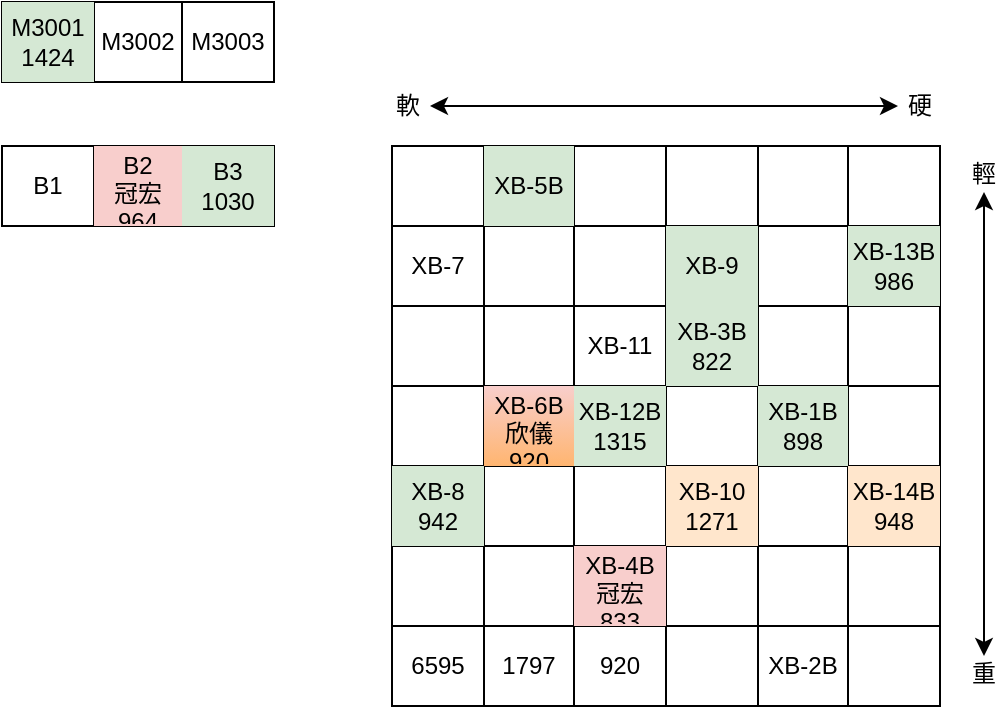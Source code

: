 <mxfile version="16.5.1" type="device"><diagram id="QDJW54Ev_Jfx2gKR4wA0" name="第1頁"><mxGraphModel dx="1422" dy="465" grid="0" gridSize="10" guides="1" tooltips="1" connect="1" arrows="1" fold="1" page="0" pageScale="1" pageWidth="827" pageHeight="1169" math="0" shadow="0"><root><mxCell id="0"/><mxCell id="1" parent="0"/><mxCell id="CmCK0sGTXk7WcvlDMqC_-1" value="" style="shape=table;startSize=0;container=1;collapsible=0;childLayout=tableLayout;" parent="1" vertex="1"><mxGeometry x="338" y="683" width="274" height="280" as="geometry"/></mxCell><mxCell id="CmCK0sGTXk7WcvlDMqC_-2" value="" style="shape=tableRow;horizontal=0;startSize=0;swimlaneHead=0;swimlaneBody=0;top=0;left=0;bottom=0;right=0;collapsible=0;dropTarget=0;fillColor=none;points=[[0,0.5],[1,0.5]];portConstraint=eastwest;" parent="CmCK0sGTXk7WcvlDMqC_-1" vertex="1"><mxGeometry width="274" height="40" as="geometry"/></mxCell><mxCell id="CmCK0sGTXk7WcvlDMqC_-3" value="" style="shape=partialRectangle;html=1;whiteSpace=wrap;connectable=0;overflow=hidden;fillColor=none;top=0;left=0;bottom=0;right=0;pointerEvents=1;" parent="CmCK0sGTXk7WcvlDMqC_-2" vertex="1"><mxGeometry width="46" height="40" as="geometry"><mxRectangle width="46" height="40" as="alternateBounds"/></mxGeometry></mxCell><mxCell id="CmCK0sGTXk7WcvlDMqC_-4" value="XB-5B" style="shape=partialRectangle;html=1;whiteSpace=wrap;connectable=0;overflow=hidden;fillColor=#d5e8d4;top=0;left=0;bottom=0;right=0;pointerEvents=1;strokeColor=#82b366;" parent="CmCK0sGTXk7WcvlDMqC_-2" vertex="1"><mxGeometry x="46" width="45" height="40" as="geometry"><mxRectangle width="45" height="40" as="alternateBounds"/></mxGeometry></mxCell><mxCell id="CmCK0sGTXk7WcvlDMqC_-5" value="" style="shape=partialRectangle;html=1;whiteSpace=wrap;connectable=0;overflow=hidden;fillColor=none;top=0;left=0;bottom=0;right=0;pointerEvents=1;" parent="CmCK0sGTXk7WcvlDMqC_-2" vertex="1"><mxGeometry x="91" width="46" height="40" as="geometry"><mxRectangle width="46" height="40" as="alternateBounds"/></mxGeometry></mxCell><mxCell id="CmCK0sGTXk7WcvlDMqC_-6" value="" style="shape=partialRectangle;html=1;whiteSpace=wrap;connectable=0;overflow=hidden;fillColor=none;top=0;left=0;bottom=0;right=0;pointerEvents=1;" parent="CmCK0sGTXk7WcvlDMqC_-2" vertex="1"><mxGeometry x="137" width="46" height="40" as="geometry"><mxRectangle width="46" height="40" as="alternateBounds"/></mxGeometry></mxCell><mxCell id="CmCK0sGTXk7WcvlDMqC_-7" value="" style="shape=partialRectangle;html=1;whiteSpace=wrap;connectable=0;overflow=hidden;fillColor=none;top=0;left=0;bottom=0;right=0;pointerEvents=1;" parent="CmCK0sGTXk7WcvlDMqC_-2" vertex="1"><mxGeometry x="183" width="45" height="40" as="geometry"><mxRectangle width="45" height="40" as="alternateBounds"/></mxGeometry></mxCell><mxCell id="CmCK0sGTXk7WcvlDMqC_-8" value="" style="shape=partialRectangle;html=1;whiteSpace=wrap;connectable=0;overflow=hidden;fillColor=none;top=0;left=0;bottom=0;right=0;pointerEvents=1;" parent="CmCK0sGTXk7WcvlDMqC_-2" vertex="1"><mxGeometry x="228" width="46" height="40" as="geometry"><mxRectangle width="46" height="40" as="alternateBounds"/></mxGeometry></mxCell><mxCell id="CmCK0sGTXk7WcvlDMqC_-9" value="" style="shape=tableRow;horizontal=0;startSize=0;swimlaneHead=0;swimlaneBody=0;top=0;left=0;bottom=0;right=0;collapsible=0;dropTarget=0;fillColor=none;points=[[0,0.5],[1,0.5]];portConstraint=eastwest;" parent="CmCK0sGTXk7WcvlDMqC_-1" vertex="1"><mxGeometry y="40" width="274" height="40" as="geometry"/></mxCell><mxCell id="CmCK0sGTXk7WcvlDMqC_-10" value="XB-7" style="shape=partialRectangle;html=1;whiteSpace=wrap;connectable=0;overflow=hidden;fillColor=none;top=0;left=0;bottom=0;right=0;pointerEvents=1;" parent="CmCK0sGTXk7WcvlDMqC_-9" vertex="1"><mxGeometry width="46" height="40" as="geometry"><mxRectangle width="46" height="40" as="alternateBounds"/></mxGeometry></mxCell><mxCell id="CmCK0sGTXk7WcvlDMqC_-11" value="" style="shape=partialRectangle;html=1;whiteSpace=wrap;connectable=0;overflow=hidden;fillColor=none;top=0;left=0;bottom=0;right=0;pointerEvents=1;" parent="CmCK0sGTXk7WcvlDMqC_-9" vertex="1"><mxGeometry x="46" width="45" height="40" as="geometry"><mxRectangle width="45" height="40" as="alternateBounds"/></mxGeometry></mxCell><mxCell id="CmCK0sGTXk7WcvlDMqC_-12" value="" style="shape=partialRectangle;html=1;whiteSpace=wrap;connectable=0;overflow=hidden;fillColor=none;top=0;left=0;bottom=0;right=0;pointerEvents=1;" parent="CmCK0sGTXk7WcvlDMqC_-9" vertex="1"><mxGeometry x="91" width="46" height="40" as="geometry"><mxRectangle width="46" height="40" as="alternateBounds"/></mxGeometry></mxCell><mxCell id="CmCK0sGTXk7WcvlDMqC_-13" value="XB-9" style="shape=partialRectangle;html=1;whiteSpace=wrap;connectable=0;overflow=hidden;fillColor=#d5e8d4;top=0;left=0;bottom=0;right=0;pointerEvents=1;strokeColor=#82b366;" parent="CmCK0sGTXk7WcvlDMqC_-9" vertex="1"><mxGeometry x="137" width="46" height="40" as="geometry"><mxRectangle width="46" height="40" as="alternateBounds"/></mxGeometry></mxCell><mxCell id="CmCK0sGTXk7WcvlDMqC_-14" value="" style="shape=partialRectangle;html=1;whiteSpace=wrap;connectable=0;overflow=hidden;fillColor=none;top=0;left=0;bottom=0;right=0;pointerEvents=1;" parent="CmCK0sGTXk7WcvlDMqC_-9" vertex="1"><mxGeometry x="183" width="45" height="40" as="geometry"><mxRectangle width="45" height="40" as="alternateBounds"/></mxGeometry></mxCell><mxCell id="CmCK0sGTXk7WcvlDMqC_-15" value="XB-13B&lt;br&gt;986" style="shape=partialRectangle;html=1;whiteSpace=wrap;connectable=0;overflow=hidden;fillColor=#d5e8d4;top=0;left=0;bottom=0;right=0;pointerEvents=1;strokeColor=#82b366;" parent="CmCK0sGTXk7WcvlDMqC_-9" vertex="1"><mxGeometry x="228" width="46" height="40" as="geometry"><mxRectangle width="46" height="40" as="alternateBounds"/></mxGeometry></mxCell><mxCell id="CmCK0sGTXk7WcvlDMqC_-16" value="" style="shape=tableRow;horizontal=0;startSize=0;swimlaneHead=0;swimlaneBody=0;top=0;left=0;bottom=0;right=0;collapsible=0;dropTarget=0;fillColor=none;points=[[0,0.5],[1,0.5]];portConstraint=eastwest;" parent="CmCK0sGTXk7WcvlDMqC_-1" vertex="1"><mxGeometry y="80" width="274" height="40" as="geometry"/></mxCell><mxCell id="CmCK0sGTXk7WcvlDMqC_-17" value="" style="shape=partialRectangle;html=1;whiteSpace=wrap;connectable=0;overflow=hidden;fillColor=none;top=0;left=0;bottom=0;right=0;pointerEvents=1;" parent="CmCK0sGTXk7WcvlDMqC_-16" vertex="1"><mxGeometry width="46" height="40" as="geometry"><mxRectangle width="46" height="40" as="alternateBounds"/></mxGeometry></mxCell><mxCell id="CmCK0sGTXk7WcvlDMqC_-18" value="" style="shape=partialRectangle;html=1;whiteSpace=wrap;connectable=0;overflow=hidden;fillColor=none;top=0;left=0;bottom=0;right=0;pointerEvents=1;" parent="CmCK0sGTXk7WcvlDMqC_-16" vertex="1"><mxGeometry x="46" width="45" height="40" as="geometry"><mxRectangle width="45" height="40" as="alternateBounds"/></mxGeometry></mxCell><mxCell id="CmCK0sGTXk7WcvlDMqC_-19" value="&lt;span&gt;XB-11&lt;/span&gt;" style="shape=partialRectangle;html=1;whiteSpace=wrap;connectable=0;overflow=hidden;fillColor=none;top=0;left=0;bottom=0;right=0;pointerEvents=1;" parent="CmCK0sGTXk7WcvlDMqC_-16" vertex="1"><mxGeometry x="91" width="46" height="40" as="geometry"><mxRectangle width="46" height="40" as="alternateBounds"/></mxGeometry></mxCell><mxCell id="CmCK0sGTXk7WcvlDMqC_-20" value="&lt;span&gt;XB-3B&lt;br&gt;822&lt;br&gt;&lt;/span&gt;" style="shape=partialRectangle;html=1;whiteSpace=wrap;connectable=0;overflow=hidden;fillColor=#d5e8d4;top=0;left=0;bottom=0;right=0;pointerEvents=1;strokeColor=#82b366;" parent="CmCK0sGTXk7WcvlDMqC_-16" vertex="1"><mxGeometry x="137" width="46" height="40" as="geometry"><mxRectangle width="46" height="40" as="alternateBounds"/></mxGeometry></mxCell><mxCell id="CmCK0sGTXk7WcvlDMqC_-21" value="" style="shape=partialRectangle;html=1;whiteSpace=wrap;connectable=0;overflow=hidden;fillColor=none;top=0;left=0;bottom=0;right=0;pointerEvents=1;" parent="CmCK0sGTXk7WcvlDMqC_-16" vertex="1"><mxGeometry x="183" width="45" height="40" as="geometry"><mxRectangle width="45" height="40" as="alternateBounds"/></mxGeometry></mxCell><mxCell id="CmCK0sGTXk7WcvlDMqC_-22" value="" style="shape=partialRectangle;html=1;whiteSpace=wrap;connectable=0;overflow=hidden;fillColor=none;top=0;left=0;bottom=0;right=0;pointerEvents=1;" parent="CmCK0sGTXk7WcvlDMqC_-16" vertex="1"><mxGeometry x="228" width="46" height="40" as="geometry"><mxRectangle width="46" height="40" as="alternateBounds"/></mxGeometry></mxCell><mxCell id="CmCK0sGTXk7WcvlDMqC_-23" value="" style="shape=tableRow;horizontal=0;startSize=0;swimlaneHead=0;swimlaneBody=0;top=0;left=0;bottom=0;right=0;collapsible=0;dropTarget=0;fillColor=none;points=[[0,0.5],[1,0.5]];portConstraint=eastwest;" parent="CmCK0sGTXk7WcvlDMqC_-1" vertex="1"><mxGeometry y="120" width="274" height="40" as="geometry"/></mxCell><mxCell id="CmCK0sGTXk7WcvlDMqC_-24" value="" style="shape=partialRectangle;html=1;whiteSpace=wrap;connectable=0;overflow=hidden;fillColor=none;top=0;left=0;bottom=0;right=0;pointerEvents=1;" parent="CmCK0sGTXk7WcvlDMqC_-23" vertex="1"><mxGeometry width="46" height="40" as="geometry"><mxRectangle width="46" height="40" as="alternateBounds"/></mxGeometry></mxCell><mxCell id="CmCK0sGTXk7WcvlDMqC_-25" value="&lt;span&gt;XB-6B&lt;br&gt;欣儀&lt;br&gt;920&lt;br&gt;&lt;/span&gt;" style="shape=partialRectangle;html=1;whiteSpace=wrap;connectable=0;overflow=hidden;fillColor=#f8cecc;top=0;left=0;bottom=0;right=0;pointerEvents=1;strokeColor=#b85450;gradientColor=#FFB570;" parent="CmCK0sGTXk7WcvlDMqC_-23" vertex="1"><mxGeometry x="46" width="45" height="40" as="geometry"><mxRectangle width="45" height="40" as="alternateBounds"/></mxGeometry></mxCell><mxCell id="CmCK0sGTXk7WcvlDMqC_-26" value="&lt;span&gt;XB-12B&lt;br&gt;1315&lt;br&gt;&lt;/span&gt;" style="shape=partialRectangle;html=1;whiteSpace=wrap;connectable=0;overflow=hidden;fillColor=#d5e8d4;top=0;left=0;bottom=0;right=0;pointerEvents=1;strokeColor=#82b366;" parent="CmCK0sGTXk7WcvlDMqC_-23" vertex="1"><mxGeometry x="91" width="46" height="40" as="geometry"><mxRectangle width="46" height="40" as="alternateBounds"/></mxGeometry></mxCell><mxCell id="CmCK0sGTXk7WcvlDMqC_-27" value="" style="shape=partialRectangle;html=1;whiteSpace=wrap;connectable=0;overflow=hidden;fillColor=none;top=0;left=0;bottom=0;right=0;pointerEvents=1;" parent="CmCK0sGTXk7WcvlDMqC_-23" vertex="1"><mxGeometry x="137" width="46" height="40" as="geometry"><mxRectangle width="46" height="40" as="alternateBounds"/></mxGeometry></mxCell><mxCell id="CmCK0sGTXk7WcvlDMqC_-28" value="&lt;span&gt;XB-1B&lt;br&gt;898&lt;br&gt;&lt;/span&gt;" style="shape=partialRectangle;html=1;whiteSpace=wrap;connectable=0;overflow=hidden;fillColor=#d5e8d4;top=0;left=0;bottom=0;right=0;pointerEvents=1;strokeColor=#82b366;" parent="CmCK0sGTXk7WcvlDMqC_-23" vertex="1"><mxGeometry x="183" width="45" height="40" as="geometry"><mxRectangle width="45" height="40" as="alternateBounds"/></mxGeometry></mxCell><mxCell id="CmCK0sGTXk7WcvlDMqC_-29" value="" style="shape=partialRectangle;html=1;whiteSpace=wrap;connectable=0;overflow=hidden;fillColor=none;top=0;left=0;bottom=0;right=0;pointerEvents=1;" parent="CmCK0sGTXk7WcvlDMqC_-23" vertex="1"><mxGeometry x="228" width="46" height="40" as="geometry"><mxRectangle width="46" height="40" as="alternateBounds"/></mxGeometry></mxCell><mxCell id="CmCK0sGTXk7WcvlDMqC_-30" value="" style="shape=tableRow;horizontal=0;startSize=0;swimlaneHead=0;swimlaneBody=0;top=0;left=0;bottom=0;right=0;collapsible=0;dropTarget=0;fillColor=none;points=[[0,0.5],[1,0.5]];portConstraint=eastwest;" parent="CmCK0sGTXk7WcvlDMqC_-1" vertex="1"><mxGeometry y="160" width="274" height="40" as="geometry"/></mxCell><mxCell id="CmCK0sGTXk7WcvlDMqC_-31" value="&lt;span&gt;XB-8&lt;br&gt;942&lt;br&gt;&lt;/span&gt;" style="shape=partialRectangle;html=1;whiteSpace=wrap;connectable=0;overflow=hidden;fillColor=#d5e8d4;top=0;left=0;bottom=0;right=0;pointerEvents=1;strokeColor=#82b366;" parent="CmCK0sGTXk7WcvlDMqC_-30" vertex="1"><mxGeometry width="46" height="40" as="geometry"><mxRectangle width="46" height="40" as="alternateBounds"/></mxGeometry></mxCell><mxCell id="CmCK0sGTXk7WcvlDMqC_-32" value="" style="shape=partialRectangle;html=1;whiteSpace=wrap;connectable=0;overflow=hidden;fillColor=none;top=0;left=0;bottom=0;right=0;pointerEvents=1;" parent="CmCK0sGTXk7WcvlDMqC_-30" vertex="1"><mxGeometry x="46" width="45" height="40" as="geometry"><mxRectangle width="45" height="40" as="alternateBounds"/></mxGeometry></mxCell><mxCell id="CmCK0sGTXk7WcvlDMqC_-33" value="" style="shape=partialRectangle;html=1;whiteSpace=wrap;connectable=0;overflow=hidden;fillColor=none;top=0;left=0;bottom=0;right=0;pointerEvents=1;" parent="CmCK0sGTXk7WcvlDMqC_-30" vertex="1"><mxGeometry x="91" width="46" height="40" as="geometry"><mxRectangle width="46" height="40" as="alternateBounds"/></mxGeometry></mxCell><mxCell id="CmCK0sGTXk7WcvlDMqC_-34" value="&lt;span&gt;XB-10&lt;br&gt;1271&lt;br&gt;&lt;/span&gt;" style="shape=partialRectangle;html=1;whiteSpace=wrap;connectable=0;overflow=hidden;fillColor=#ffe6cc;top=0;left=0;bottom=0;right=0;pointerEvents=1;strokeColor=#d79b00;" parent="CmCK0sGTXk7WcvlDMqC_-30" vertex="1"><mxGeometry x="137" width="46" height="40" as="geometry"><mxRectangle width="46" height="40" as="alternateBounds"/></mxGeometry></mxCell><mxCell id="CmCK0sGTXk7WcvlDMqC_-35" value="" style="shape=partialRectangle;html=1;whiteSpace=wrap;connectable=0;overflow=hidden;fillColor=none;top=0;left=0;bottom=0;right=0;pointerEvents=1;" parent="CmCK0sGTXk7WcvlDMqC_-30" vertex="1"><mxGeometry x="183" width="45" height="40" as="geometry"><mxRectangle width="45" height="40" as="alternateBounds"/></mxGeometry></mxCell><mxCell id="CmCK0sGTXk7WcvlDMqC_-36" value="&lt;span&gt;XB-14B&lt;br&gt;948&lt;br&gt;&lt;/span&gt;" style="shape=partialRectangle;html=1;whiteSpace=wrap;connectable=0;overflow=hidden;fillColor=#ffe6cc;top=0;left=0;bottom=0;right=0;pointerEvents=1;strokeColor=#d79b00;" parent="CmCK0sGTXk7WcvlDMqC_-30" vertex="1"><mxGeometry x="228" width="46" height="40" as="geometry"><mxRectangle width="46" height="40" as="alternateBounds"/></mxGeometry></mxCell><mxCell id="CmCK0sGTXk7WcvlDMqC_-37" value="" style="shape=tableRow;horizontal=0;startSize=0;swimlaneHead=0;swimlaneBody=0;top=0;left=0;bottom=0;right=0;collapsible=0;dropTarget=0;fillColor=none;points=[[0,0.5],[1,0.5]];portConstraint=eastwest;" parent="CmCK0sGTXk7WcvlDMqC_-1" vertex="1"><mxGeometry y="200" width="274" height="40" as="geometry"/></mxCell><mxCell id="CmCK0sGTXk7WcvlDMqC_-38" value="" style="shape=partialRectangle;html=1;whiteSpace=wrap;connectable=0;overflow=hidden;fillColor=none;top=0;left=0;bottom=0;right=0;pointerEvents=1;" parent="CmCK0sGTXk7WcvlDMqC_-37" vertex="1"><mxGeometry width="46" height="40" as="geometry"><mxRectangle width="46" height="40" as="alternateBounds"/></mxGeometry></mxCell><mxCell id="CmCK0sGTXk7WcvlDMqC_-39" value="" style="shape=partialRectangle;html=1;whiteSpace=wrap;connectable=0;overflow=hidden;fillColor=none;top=0;left=0;bottom=0;right=0;pointerEvents=1;" parent="CmCK0sGTXk7WcvlDMqC_-37" vertex="1"><mxGeometry x="46" width="45" height="40" as="geometry"><mxRectangle width="45" height="40" as="alternateBounds"/></mxGeometry></mxCell><mxCell id="CmCK0sGTXk7WcvlDMqC_-40" value="&lt;span&gt;XB-4B&lt;br&gt;冠宏&lt;br&gt;833&lt;br&gt;&lt;/span&gt;" style="shape=partialRectangle;html=1;whiteSpace=wrap;connectable=0;overflow=hidden;fillColor=#f8cecc;top=0;left=0;bottom=0;right=0;pointerEvents=1;strokeColor=#b85450;" parent="CmCK0sGTXk7WcvlDMqC_-37" vertex="1"><mxGeometry x="91" width="46" height="40" as="geometry"><mxRectangle width="46" height="40" as="alternateBounds"/></mxGeometry></mxCell><mxCell id="CmCK0sGTXk7WcvlDMqC_-41" value="" style="shape=partialRectangle;html=1;whiteSpace=wrap;connectable=0;overflow=hidden;fillColor=none;top=0;left=0;bottom=0;right=0;pointerEvents=1;" parent="CmCK0sGTXk7WcvlDMqC_-37" vertex="1"><mxGeometry x="137" width="46" height="40" as="geometry"><mxRectangle width="46" height="40" as="alternateBounds"/></mxGeometry></mxCell><mxCell id="CmCK0sGTXk7WcvlDMqC_-42" value="" style="shape=partialRectangle;html=1;whiteSpace=wrap;connectable=0;overflow=hidden;fillColor=none;top=0;left=0;bottom=0;right=0;pointerEvents=1;" parent="CmCK0sGTXk7WcvlDMqC_-37" vertex="1"><mxGeometry x="183" width="45" height="40" as="geometry"><mxRectangle width="45" height="40" as="alternateBounds"/></mxGeometry></mxCell><mxCell id="CmCK0sGTXk7WcvlDMqC_-43" value="" style="shape=partialRectangle;html=1;whiteSpace=wrap;connectable=0;overflow=hidden;fillColor=none;top=0;left=0;bottom=0;right=0;pointerEvents=1;" parent="CmCK0sGTXk7WcvlDMqC_-37" vertex="1"><mxGeometry x="228" width="46" height="40" as="geometry"><mxRectangle width="46" height="40" as="alternateBounds"/></mxGeometry></mxCell><mxCell id="CmCK0sGTXk7WcvlDMqC_-44" value="" style="shape=tableRow;horizontal=0;startSize=0;swimlaneHead=0;swimlaneBody=0;top=0;left=0;bottom=0;right=0;collapsible=0;dropTarget=0;fillColor=none;points=[[0,0.5],[1,0.5]];portConstraint=eastwest;" parent="CmCK0sGTXk7WcvlDMqC_-1" vertex="1"><mxGeometry y="240" width="274" height="40" as="geometry"/></mxCell><mxCell id="CmCK0sGTXk7WcvlDMqC_-45" value="6595" style="shape=partialRectangle;html=1;whiteSpace=wrap;connectable=0;overflow=hidden;fillColor=none;top=0;left=0;bottom=0;right=0;pointerEvents=1;" parent="CmCK0sGTXk7WcvlDMqC_-44" vertex="1"><mxGeometry width="46" height="40" as="geometry"><mxRectangle width="46" height="40" as="alternateBounds"/></mxGeometry></mxCell><mxCell id="CmCK0sGTXk7WcvlDMqC_-46" value="1797" style="shape=partialRectangle;html=1;whiteSpace=wrap;connectable=0;overflow=hidden;fillColor=none;top=0;left=0;bottom=0;right=0;pointerEvents=1;" parent="CmCK0sGTXk7WcvlDMqC_-44" vertex="1"><mxGeometry x="46" width="45" height="40" as="geometry"><mxRectangle width="45" height="40" as="alternateBounds"/></mxGeometry></mxCell><mxCell id="CmCK0sGTXk7WcvlDMqC_-47" value="920" style="shape=partialRectangle;html=1;whiteSpace=wrap;connectable=0;overflow=hidden;fillColor=none;top=0;left=0;bottom=0;right=0;pointerEvents=1;" parent="CmCK0sGTXk7WcvlDMqC_-44" vertex="1"><mxGeometry x="91" width="46" height="40" as="geometry"><mxRectangle width="46" height="40" as="alternateBounds"/></mxGeometry></mxCell><mxCell id="CmCK0sGTXk7WcvlDMqC_-48" value="" style="shape=partialRectangle;html=1;whiteSpace=wrap;connectable=0;overflow=hidden;fillColor=none;top=0;left=0;bottom=0;right=0;pointerEvents=1;" parent="CmCK0sGTXk7WcvlDMqC_-44" vertex="1"><mxGeometry x="137" width="46" height="40" as="geometry"><mxRectangle width="46" height="40" as="alternateBounds"/></mxGeometry></mxCell><mxCell id="CmCK0sGTXk7WcvlDMqC_-49" value="&lt;span&gt;XB-2B&lt;/span&gt;" style="shape=partialRectangle;html=1;whiteSpace=wrap;connectable=0;overflow=hidden;fillColor=none;top=0;left=0;bottom=0;right=0;pointerEvents=1;" parent="CmCK0sGTXk7WcvlDMqC_-44" vertex="1"><mxGeometry x="183" width="45" height="40" as="geometry"><mxRectangle width="45" height="40" as="alternateBounds"/></mxGeometry></mxCell><mxCell id="CmCK0sGTXk7WcvlDMqC_-50" value="" style="shape=partialRectangle;html=1;whiteSpace=wrap;connectable=0;overflow=hidden;fillColor=none;top=0;left=0;bottom=0;right=0;pointerEvents=1;" parent="CmCK0sGTXk7WcvlDMqC_-44" vertex="1"><mxGeometry x="228" width="46" height="40" as="geometry"><mxRectangle width="46" height="40" as="alternateBounds"/></mxGeometry></mxCell><mxCell id="CmCK0sGTXk7WcvlDMqC_-57" style="edgeStyle=orthogonalEdgeStyle;rounded=0;orthogonalLoop=1;jettySize=auto;html=1;startArrow=classic;startFill=1;" parent="1" source="CmCK0sGTXk7WcvlDMqC_-51" target="CmCK0sGTXk7WcvlDMqC_-52" edge="1"><mxGeometry relative="1" as="geometry"/></mxCell><mxCell id="CmCK0sGTXk7WcvlDMqC_-51" value="輕" style="text;html=1;strokeColor=none;fillColor=none;align=center;verticalAlign=middle;whiteSpace=wrap;rounded=0;" parent="1" vertex="1"><mxGeometry x="623" y="688" width="22" height="18" as="geometry"/></mxCell><mxCell id="CmCK0sGTXk7WcvlDMqC_-52" value="重" style="text;html=1;strokeColor=none;fillColor=none;align=center;verticalAlign=middle;whiteSpace=wrap;rounded=0;" parent="1" vertex="1"><mxGeometry x="623" y="938" width="22" height="18" as="geometry"/></mxCell><mxCell id="CmCK0sGTXk7WcvlDMqC_-55" style="edgeStyle=orthogonalEdgeStyle;rounded=0;orthogonalLoop=1;jettySize=auto;html=1;entryX=0;entryY=0.5;entryDx=0;entryDy=0;startArrow=classic;startFill=1;" parent="1" source="CmCK0sGTXk7WcvlDMqC_-53" target="CmCK0sGTXk7WcvlDMqC_-54" edge="1"><mxGeometry relative="1" as="geometry"/></mxCell><mxCell id="CmCK0sGTXk7WcvlDMqC_-53" value="軟" style="text;html=1;strokeColor=none;fillColor=none;align=center;verticalAlign=middle;whiteSpace=wrap;rounded=0;" parent="1" vertex="1"><mxGeometry x="335" y="654" width="22" height="18" as="geometry"/></mxCell><mxCell id="CmCK0sGTXk7WcvlDMqC_-54" value="硬" style="text;html=1;strokeColor=none;fillColor=none;align=center;verticalAlign=middle;whiteSpace=wrap;rounded=0;" parent="1" vertex="1"><mxGeometry x="591" y="654" width="22" height="18" as="geometry"/></mxCell><mxCell id="CmCK0sGTXk7WcvlDMqC_-59" value="" style="shape=table;startSize=0;container=1;collapsible=0;childLayout=tableLayout;" parent="1" vertex="1"><mxGeometry x="143" y="683" width="136" height="40" as="geometry"/></mxCell><mxCell id="CmCK0sGTXk7WcvlDMqC_-60" value="" style="shape=tableRow;horizontal=0;startSize=0;swimlaneHead=0;swimlaneBody=0;top=0;left=0;bottom=0;right=0;collapsible=0;dropTarget=0;fillColor=none;points=[[0,0.5],[1,0.5]];portConstraint=eastwest;" parent="CmCK0sGTXk7WcvlDMqC_-59" vertex="1"><mxGeometry width="136" height="40" as="geometry"/></mxCell><mxCell id="CmCK0sGTXk7WcvlDMqC_-61" value="B1" style="shape=partialRectangle;html=1;whiteSpace=wrap;connectable=0;overflow=hidden;fillColor=none;top=0;left=0;bottom=0;right=0;pointerEvents=1;" parent="CmCK0sGTXk7WcvlDMqC_-60" vertex="1"><mxGeometry width="46" height="40" as="geometry"><mxRectangle width="46" height="40" as="alternateBounds"/></mxGeometry></mxCell><mxCell id="CmCK0sGTXk7WcvlDMqC_-62" value="&lt;span&gt;B2&lt;br&gt;&lt;/span&gt;冠宏&lt;br&gt;&lt;span&gt;964&lt;br&gt;&lt;/span&gt;" style="shape=partialRectangle;html=1;whiteSpace=wrap;connectable=0;overflow=hidden;fillColor=#f8cecc;top=0;left=0;bottom=0;right=0;pointerEvents=1;strokeColor=#b85450;" parent="CmCK0sGTXk7WcvlDMqC_-60" vertex="1"><mxGeometry x="46" width="44" height="40" as="geometry"><mxRectangle width="44" height="40" as="alternateBounds"/></mxGeometry></mxCell><mxCell id="CmCK0sGTXk7WcvlDMqC_-63" value="&lt;span&gt;B3&lt;br&gt;1030&lt;br&gt;&lt;/span&gt;" style="shape=partialRectangle;html=1;whiteSpace=wrap;connectable=0;overflow=hidden;fillColor=#d5e8d4;top=0;left=0;bottom=0;right=0;pointerEvents=1;strokeColor=#82b366;" parent="CmCK0sGTXk7WcvlDMqC_-60" vertex="1"><mxGeometry x="90" width="46" height="40" as="geometry"><mxRectangle width="46" height="40" as="alternateBounds"/></mxGeometry></mxCell><mxCell id="CmCK0sGTXk7WcvlDMqC_-64" value="" style="shape=table;startSize=0;container=1;collapsible=0;childLayout=tableLayout;" parent="1" vertex="1"><mxGeometry x="143" y="611" width="136" height="40" as="geometry"/></mxCell><mxCell id="CmCK0sGTXk7WcvlDMqC_-65" value="" style="shape=tableRow;horizontal=0;startSize=0;swimlaneHead=0;swimlaneBody=0;top=0;left=0;bottom=0;right=0;collapsible=0;dropTarget=0;fillColor=none;points=[[0,0.5],[1,0.5]];portConstraint=eastwest;" parent="CmCK0sGTXk7WcvlDMqC_-64" vertex="1"><mxGeometry width="136" height="40" as="geometry"/></mxCell><mxCell id="CmCK0sGTXk7WcvlDMqC_-66" value="M3001&lt;br&gt;1424" style="shape=partialRectangle;html=1;whiteSpace=wrap;connectable=0;overflow=hidden;fillColor=#d5e8d4;top=0;left=0;bottom=0;right=0;pointerEvents=1;strokeColor=#82b366;" parent="CmCK0sGTXk7WcvlDMqC_-65" vertex="1"><mxGeometry width="46" height="40" as="geometry"><mxRectangle width="46" height="40" as="alternateBounds"/></mxGeometry></mxCell><mxCell id="CmCK0sGTXk7WcvlDMqC_-67" value="M3002&lt;span&gt;&lt;br&gt;&lt;/span&gt;" style="shape=partialRectangle;html=1;whiteSpace=wrap;connectable=0;overflow=hidden;fillColor=none;top=0;left=0;bottom=0;right=0;pointerEvents=1;strokeColor=default;" parent="CmCK0sGTXk7WcvlDMqC_-65" vertex="1"><mxGeometry x="46" width="44" height="40" as="geometry"><mxRectangle width="44" height="40" as="alternateBounds"/></mxGeometry></mxCell><mxCell id="CmCK0sGTXk7WcvlDMqC_-68" value="M3003&lt;span&gt;&lt;br&gt;&lt;/span&gt;" style="shape=partialRectangle;html=1;whiteSpace=wrap;connectable=0;overflow=hidden;fillColor=none;top=0;left=0;bottom=0;right=0;pointerEvents=1;strokeColor=default;" parent="CmCK0sGTXk7WcvlDMqC_-65" vertex="1"><mxGeometry x="90" width="46" height="40" as="geometry"><mxRectangle width="46" height="40" as="alternateBounds"/></mxGeometry></mxCell></root></mxGraphModel></diagram></mxfile>
